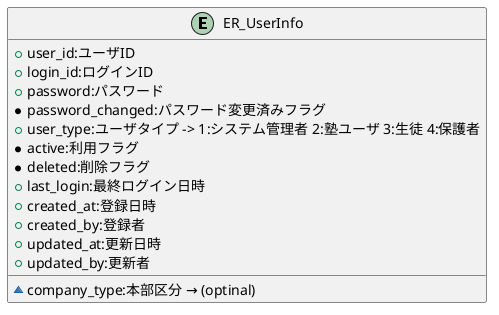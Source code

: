 @startuml

entity "ER_UserInfo"{
    + user_id:ユーザID
    + login_id:ログインID
    + password:パスワード
    * password_changed:パスワード変更済みフラグ
    ~ company_type:本部区分 → (optinal)
    + user_type:ユーザタイプ -> 1:システム管理者 2:塾ユーザ 3:生徒 4:保護者
    * active:利用フラグ
    * deleted:削除フラグ
    + last_login:最終ログイン日時
    + created_at:登録日時
    + created_by:登録者
    + updated_at:更新日時
    + updated_by:更新者
}

@enduml
